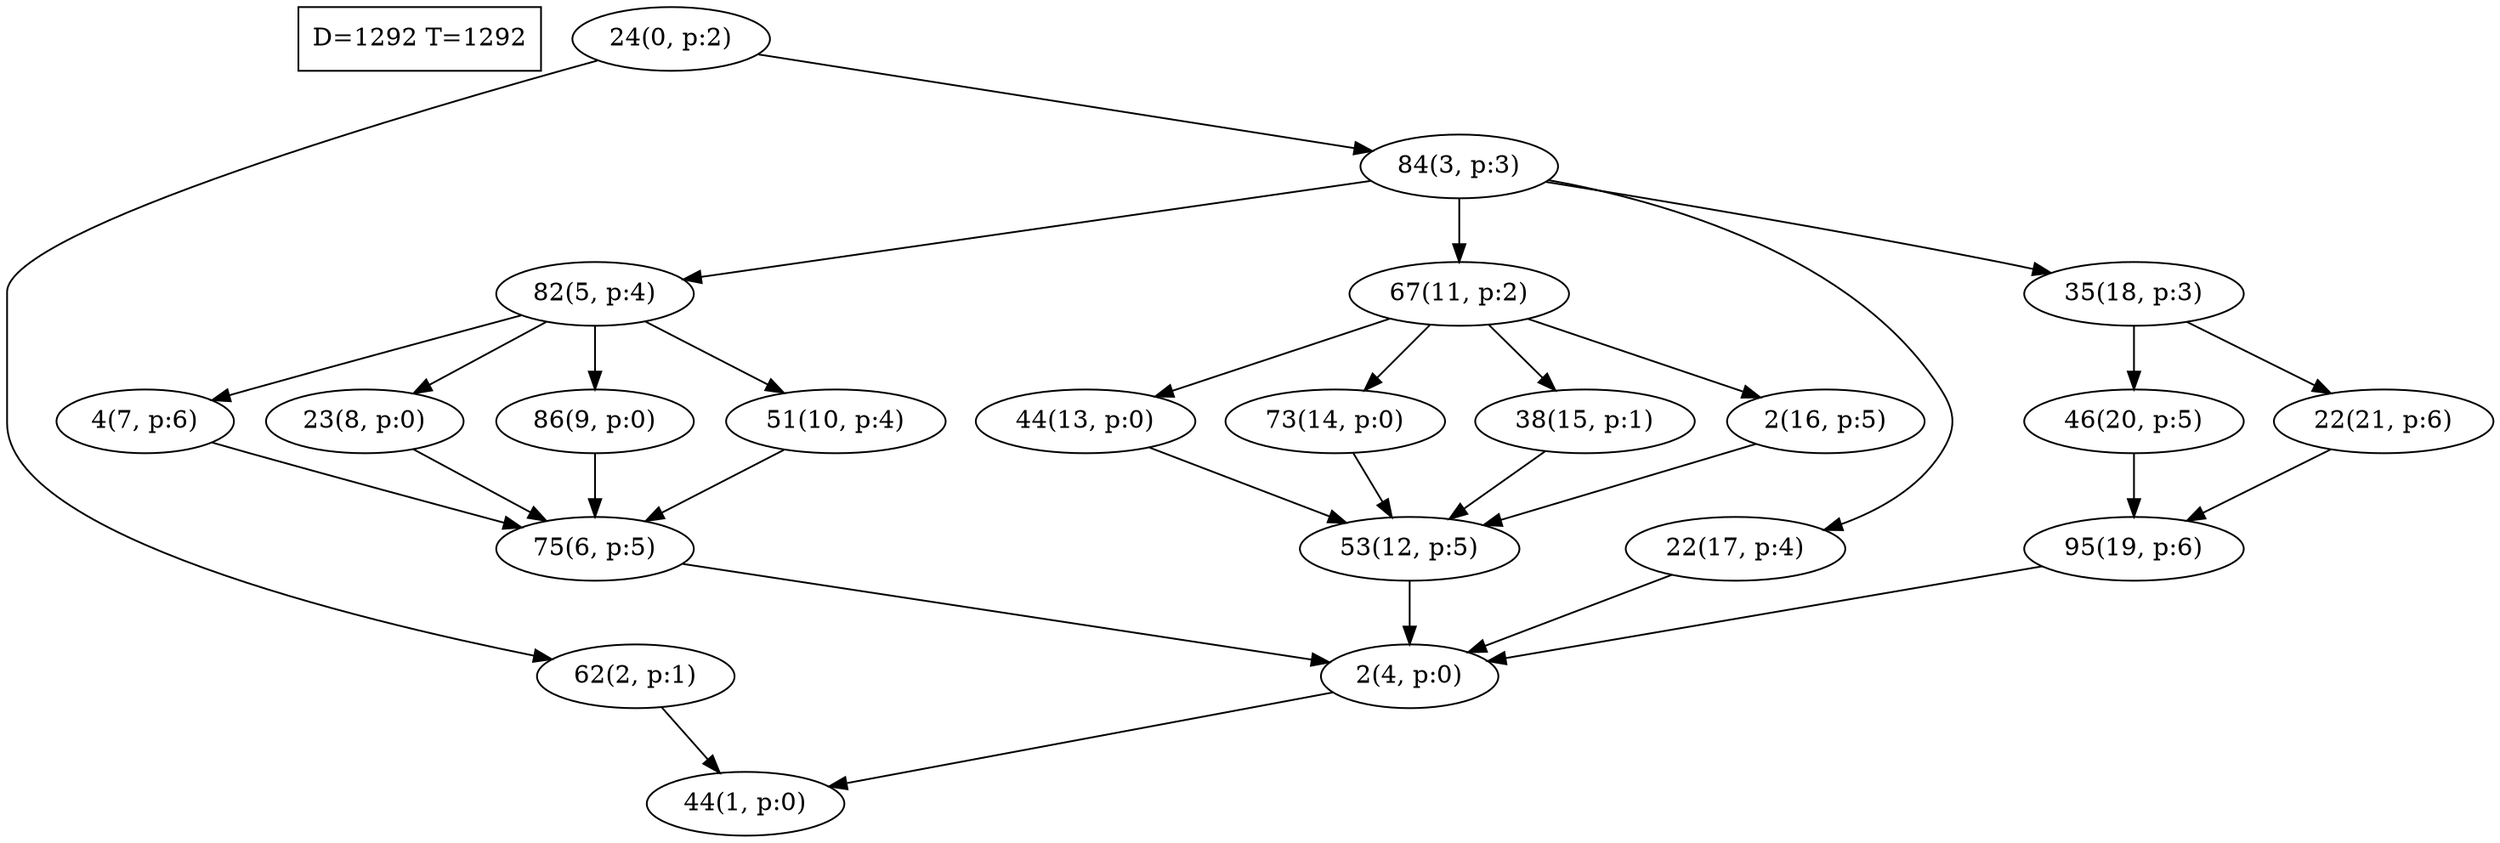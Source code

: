 digraph Task {
i [shape=box, label="D=1292 T=1292"]; 
0 [label="24(0, p:2)"];
1 [label="44(1, p:0)"];
2 [label="62(2, p:1)"];
3 [label="84(3, p:3)"];
4 [label="2(4, p:0)"];
5 [label="82(5, p:4)"];
6 [label="75(6, p:5)"];
7 [label="4(7, p:6)"];
8 [label="23(8, p:0)"];
9 [label="86(9, p:0)"];
10 [label="51(10, p:4)"];
11 [label="67(11, p:2)"];
12 [label="53(12, p:5)"];
13 [label="44(13, p:0)"];
14 [label="73(14, p:0)"];
15 [label="38(15, p:1)"];
16 [label="2(16, p:5)"];
17 [label="22(17, p:4)"];
18 [label="35(18, p:3)"];
19 [label="95(19, p:6)"];
20 [label="46(20, p:5)"];
21 [label="22(21, p:6)"];
0 -> 2;
0 -> 3;
2 -> 1;
3 -> 5;
3 -> 11;
3 -> 17;
3 -> 18;
4 -> 1;
5 -> 7;
5 -> 8;
5 -> 9;
5 -> 10;
6 -> 4;
7 -> 6;
8 -> 6;
9 -> 6;
10 -> 6;
11 -> 13;
11 -> 14;
11 -> 15;
11 -> 16;
12 -> 4;
13 -> 12;
14 -> 12;
15 -> 12;
16 -> 12;
17 -> 4;
18 -> 20;
18 -> 21;
19 -> 4;
20 -> 19;
21 -> 19;
}